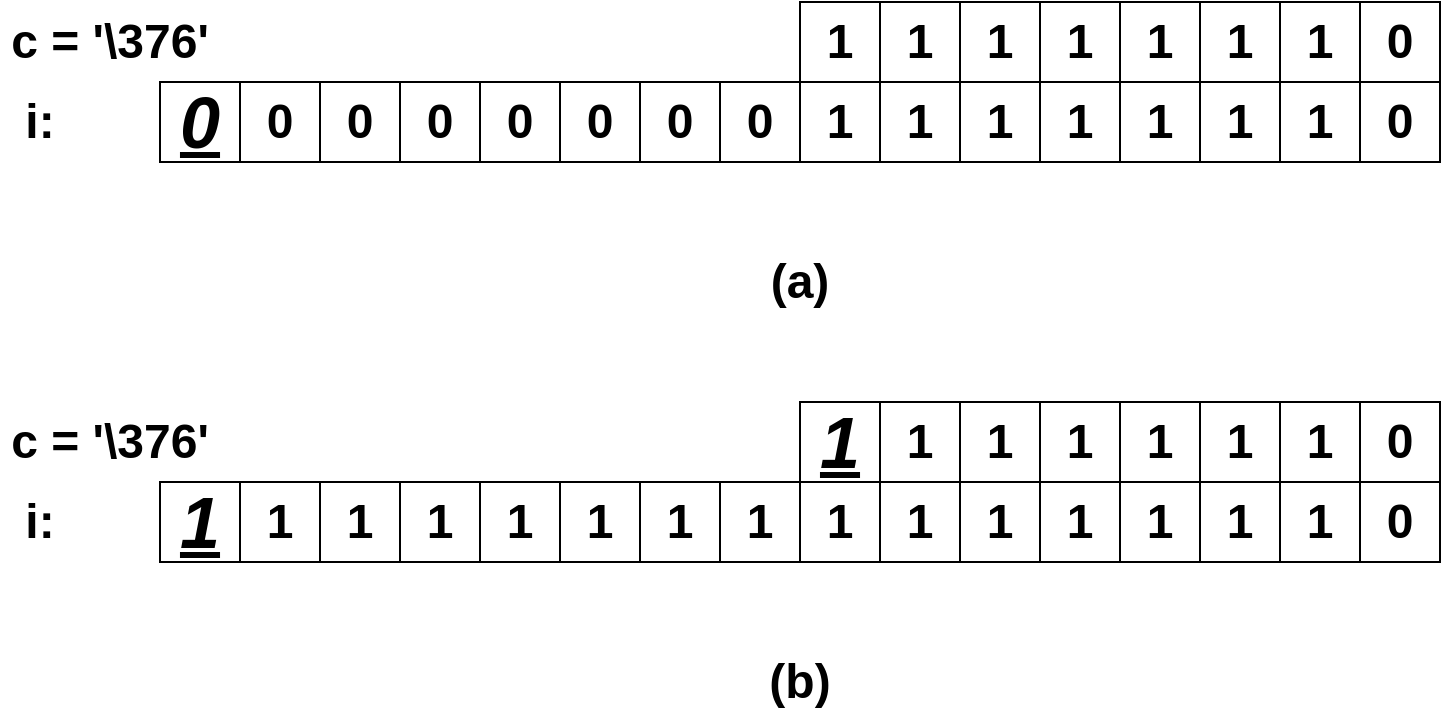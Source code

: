 <mxfile version="14.5.1" type="device"><diagram id="7WjsIM7V5-vS3uBqJUxc" name="第 1 页"><mxGraphModel dx="1106" dy="852" grid="1" gridSize="10" guides="1" tooltips="1" connect="1" arrows="1" fold="1" page="1" pageScale="1" pageWidth="827" pageHeight="1169" math="0" shadow="0"><root><mxCell id="0"/><mxCell id="1" parent="0"/><mxCell id="JclTzpJrSyRr3JP9m60e-9" value="&lt;font style=&quot;font-size: 24px&quot;&gt;&lt;b&gt;1&lt;/b&gt;&lt;/font&gt;" style="rounded=0;whiteSpace=wrap;html=1;" vertex="1" parent="1"><mxGeometry x="440" y="40" width="40" height="40" as="geometry"/></mxCell><mxCell id="JclTzpJrSyRr3JP9m60e-25" value="&lt;font style=&quot;font-size: 24px&quot;&gt;&lt;b&gt;i:&lt;/b&gt;&lt;/font&gt;" style="text;html=1;strokeColor=none;fillColor=none;align=center;verticalAlign=middle;whiteSpace=wrap;rounded=0;" vertex="1" parent="1"><mxGeometry x="40" y="80" width="40" height="40" as="geometry"/></mxCell><mxCell id="JclTzpJrSyRr3JP9m60e-26" value="&lt;font style=&quot;font-size: 24px&quot;&gt;&lt;b&gt;c = '\376'&lt;/b&gt;&lt;/font&gt;" style="text;html=1;strokeColor=none;fillColor=none;align=center;verticalAlign=middle;whiteSpace=wrap;rounded=0;" vertex="1" parent="1"><mxGeometry x="40" y="40" width="110" height="40" as="geometry"/></mxCell><mxCell id="JclTzpJrSyRr3JP9m60e-27" value="&lt;font style=&quot;font-size: 24px&quot;&gt;&lt;b&gt;1&lt;/b&gt;&lt;/font&gt;" style="rounded=0;whiteSpace=wrap;html=1;" vertex="1" parent="1"><mxGeometry x="480" y="40" width="40" height="40" as="geometry"/></mxCell><mxCell id="JclTzpJrSyRr3JP9m60e-28" value="&lt;font style=&quot;font-size: 24px&quot;&gt;&lt;b&gt;1&lt;/b&gt;&lt;/font&gt;" style="rounded=0;whiteSpace=wrap;html=1;" vertex="1" parent="1"><mxGeometry x="520" y="40" width="40" height="40" as="geometry"/></mxCell><mxCell id="JclTzpJrSyRr3JP9m60e-29" value="&lt;font style=&quot;font-size: 24px&quot;&gt;&lt;b&gt;1&lt;/b&gt;&lt;/font&gt;" style="rounded=0;whiteSpace=wrap;html=1;" vertex="1" parent="1"><mxGeometry x="560" y="40" width="40" height="40" as="geometry"/></mxCell><mxCell id="JclTzpJrSyRr3JP9m60e-30" value="&lt;font style=&quot;font-size: 24px&quot;&gt;&lt;b&gt;1&lt;/b&gt;&lt;/font&gt;" style="rounded=0;whiteSpace=wrap;html=1;" vertex="1" parent="1"><mxGeometry x="600" y="40" width="40" height="40" as="geometry"/></mxCell><mxCell id="JclTzpJrSyRr3JP9m60e-31" value="&lt;font style=&quot;font-size: 24px&quot;&gt;&lt;b&gt;1&lt;/b&gt;&lt;/font&gt;" style="rounded=0;whiteSpace=wrap;html=1;" vertex="1" parent="1"><mxGeometry x="640" y="40" width="40" height="40" as="geometry"/></mxCell><mxCell id="JclTzpJrSyRr3JP9m60e-32" value="&lt;font style=&quot;font-size: 24px&quot;&gt;&lt;b&gt;1&lt;/b&gt;&lt;/font&gt;" style="rounded=0;whiteSpace=wrap;html=1;" vertex="1" parent="1"><mxGeometry x="680" y="40" width="40" height="40" as="geometry"/></mxCell><mxCell id="JclTzpJrSyRr3JP9m60e-33" value="&lt;font style=&quot;font-size: 24px&quot;&gt;&lt;b&gt;0&lt;/b&gt;&lt;/font&gt;" style="rounded=0;whiteSpace=wrap;html=1;" vertex="1" parent="1"><mxGeometry x="720" y="40" width="40" height="40" as="geometry"/></mxCell><mxCell id="JclTzpJrSyRr3JP9m60e-34" value="&lt;font style=&quot;font-size: 24px&quot;&gt;&lt;b&gt;1&lt;/b&gt;&lt;/font&gt;" style="rounded=0;whiteSpace=wrap;html=1;" vertex="1" parent="1"><mxGeometry x="440" y="80" width="40" height="40" as="geometry"/></mxCell><mxCell id="JclTzpJrSyRr3JP9m60e-35" value="&lt;font style=&quot;font-size: 24px&quot;&gt;&lt;b&gt;1&lt;/b&gt;&lt;/font&gt;" style="rounded=0;whiteSpace=wrap;html=1;" vertex="1" parent="1"><mxGeometry x="480" y="80" width="40" height="40" as="geometry"/></mxCell><mxCell id="JclTzpJrSyRr3JP9m60e-36" value="&lt;font style=&quot;font-size: 24px&quot;&gt;&lt;b&gt;1&lt;/b&gt;&lt;/font&gt;" style="rounded=0;whiteSpace=wrap;html=1;" vertex="1" parent="1"><mxGeometry x="520" y="80" width="40" height="40" as="geometry"/></mxCell><mxCell id="JclTzpJrSyRr3JP9m60e-37" value="&lt;font style=&quot;font-size: 24px&quot;&gt;&lt;b&gt;1&lt;/b&gt;&lt;/font&gt;" style="rounded=0;whiteSpace=wrap;html=1;" vertex="1" parent="1"><mxGeometry x="560" y="80" width="40" height="40" as="geometry"/></mxCell><mxCell id="JclTzpJrSyRr3JP9m60e-38" value="&lt;font style=&quot;font-size: 24px&quot;&gt;&lt;b&gt;1&lt;/b&gt;&lt;/font&gt;" style="rounded=0;whiteSpace=wrap;html=1;" vertex="1" parent="1"><mxGeometry x="600" y="80" width="40" height="40" as="geometry"/></mxCell><mxCell id="JclTzpJrSyRr3JP9m60e-39" value="&lt;font style=&quot;font-size: 24px&quot;&gt;&lt;b&gt;1&lt;/b&gt;&lt;/font&gt;" style="rounded=0;whiteSpace=wrap;html=1;" vertex="1" parent="1"><mxGeometry x="640" y="80" width="40" height="40" as="geometry"/></mxCell><mxCell id="JclTzpJrSyRr3JP9m60e-40" value="&lt;font style=&quot;font-size: 24px&quot;&gt;&lt;b&gt;1&lt;/b&gt;&lt;/font&gt;" style="rounded=0;whiteSpace=wrap;html=1;" vertex="1" parent="1"><mxGeometry x="680" y="80" width="40" height="40" as="geometry"/></mxCell><mxCell id="JclTzpJrSyRr3JP9m60e-41" value="&lt;font style=&quot;font-size: 24px&quot;&gt;&lt;b&gt;0&lt;/b&gt;&lt;/font&gt;" style="rounded=0;whiteSpace=wrap;html=1;" vertex="1" parent="1"><mxGeometry x="720" y="80" width="40" height="40" as="geometry"/></mxCell><mxCell id="JclTzpJrSyRr3JP9m60e-42" value="&lt;font style=&quot;font-size: 36px&quot;&gt;&lt;b&gt;&lt;u&gt;&lt;i&gt;0&lt;/i&gt;&lt;/u&gt;&lt;/b&gt;&lt;/font&gt;" style="rounded=0;whiteSpace=wrap;html=1;" vertex="1" parent="1"><mxGeometry x="120" y="80" width="40" height="40" as="geometry"/></mxCell><mxCell id="JclTzpJrSyRr3JP9m60e-43" value="&lt;font style=&quot;font-size: 24px&quot;&gt;&lt;b&gt;0&lt;/b&gt;&lt;/font&gt;" style="rounded=0;whiteSpace=wrap;html=1;" vertex="1" parent="1"><mxGeometry x="160" y="80" width="40" height="40" as="geometry"/></mxCell><mxCell id="JclTzpJrSyRr3JP9m60e-44" value="&lt;font style=&quot;font-size: 24px&quot;&gt;&lt;b&gt;0&lt;/b&gt;&lt;/font&gt;" style="rounded=0;whiteSpace=wrap;html=1;" vertex="1" parent="1"><mxGeometry x="200" y="80" width="40" height="40" as="geometry"/></mxCell><mxCell id="JclTzpJrSyRr3JP9m60e-45" value="&lt;font style=&quot;font-size: 24px&quot;&gt;&lt;b&gt;0&lt;/b&gt;&lt;/font&gt;" style="rounded=0;whiteSpace=wrap;html=1;" vertex="1" parent="1"><mxGeometry x="240" y="80" width="40" height="40" as="geometry"/></mxCell><mxCell id="JclTzpJrSyRr3JP9m60e-46" value="&lt;font style=&quot;font-size: 24px&quot;&gt;&lt;b&gt;0&lt;/b&gt;&lt;/font&gt;" style="rounded=0;whiteSpace=wrap;html=1;" vertex="1" parent="1"><mxGeometry x="280" y="80" width="40" height="40" as="geometry"/></mxCell><mxCell id="JclTzpJrSyRr3JP9m60e-47" value="&lt;font style=&quot;font-size: 24px&quot;&gt;&lt;b&gt;0&lt;/b&gt;&lt;/font&gt;" style="rounded=0;whiteSpace=wrap;html=1;" vertex="1" parent="1"><mxGeometry x="320" y="80" width="40" height="40" as="geometry"/></mxCell><mxCell id="JclTzpJrSyRr3JP9m60e-48" value="&lt;font style=&quot;font-size: 24px&quot;&gt;&lt;b&gt;0&lt;/b&gt;&lt;/font&gt;" style="rounded=0;whiteSpace=wrap;html=1;" vertex="1" parent="1"><mxGeometry x="360" y="80" width="40" height="40" as="geometry"/></mxCell><mxCell id="JclTzpJrSyRr3JP9m60e-49" value="&lt;font style=&quot;font-size: 24px&quot;&gt;&lt;b&gt;0&lt;/b&gt;&lt;/font&gt;" style="rounded=0;whiteSpace=wrap;html=1;" vertex="1" parent="1"><mxGeometry x="400" y="80" width="40" height="40" as="geometry"/></mxCell><mxCell id="JclTzpJrSyRr3JP9m60e-50" value="&lt;font style=&quot;font-size: 24px&quot;&gt;&lt;b&gt;(a)&lt;/b&gt;&lt;/font&gt;" style="text;html=1;strokeColor=none;fillColor=none;align=center;verticalAlign=middle;whiteSpace=wrap;rounded=0;" vertex="1" parent="1"><mxGeometry x="420" y="160" width="40" height="40" as="geometry"/></mxCell><mxCell id="JclTzpJrSyRr3JP9m60e-51" value="&lt;font style=&quot;font-size: 36px&quot;&gt;&lt;b&gt;&lt;i&gt;&lt;u&gt;1&lt;/u&gt;&lt;/i&gt;&lt;/b&gt;&lt;/font&gt;" style="rounded=0;whiteSpace=wrap;html=1;" vertex="1" parent="1"><mxGeometry x="440" y="240" width="40" height="40" as="geometry"/></mxCell><mxCell id="JclTzpJrSyRr3JP9m60e-52" value="&lt;font style=&quot;font-size: 24px&quot;&gt;&lt;b&gt;i:&lt;/b&gt;&lt;/font&gt;" style="text;html=1;strokeColor=none;fillColor=none;align=center;verticalAlign=middle;whiteSpace=wrap;rounded=0;" vertex="1" parent="1"><mxGeometry x="40" y="280" width="40" height="40" as="geometry"/></mxCell><mxCell id="JclTzpJrSyRr3JP9m60e-53" value="&lt;font style=&quot;font-size: 24px&quot;&gt;&lt;b&gt;c = '\376'&lt;/b&gt;&lt;/font&gt;" style="text;html=1;strokeColor=none;fillColor=none;align=center;verticalAlign=middle;whiteSpace=wrap;rounded=0;" vertex="1" parent="1"><mxGeometry x="40" y="240" width="110" height="40" as="geometry"/></mxCell><mxCell id="JclTzpJrSyRr3JP9m60e-54" value="&lt;font style=&quot;font-size: 24px&quot;&gt;&lt;b&gt;1&lt;/b&gt;&lt;/font&gt;" style="rounded=0;whiteSpace=wrap;html=1;" vertex="1" parent="1"><mxGeometry x="480" y="240" width="40" height="40" as="geometry"/></mxCell><mxCell id="JclTzpJrSyRr3JP9m60e-55" value="&lt;font style=&quot;font-size: 24px&quot;&gt;&lt;b&gt;1&lt;/b&gt;&lt;/font&gt;" style="rounded=0;whiteSpace=wrap;html=1;" vertex="1" parent="1"><mxGeometry x="520" y="240" width="40" height="40" as="geometry"/></mxCell><mxCell id="JclTzpJrSyRr3JP9m60e-56" value="&lt;font style=&quot;font-size: 24px&quot;&gt;&lt;b&gt;1&lt;/b&gt;&lt;/font&gt;" style="rounded=0;whiteSpace=wrap;html=1;" vertex="1" parent="1"><mxGeometry x="560" y="240" width="40" height="40" as="geometry"/></mxCell><mxCell id="JclTzpJrSyRr3JP9m60e-57" value="&lt;font style=&quot;font-size: 24px&quot;&gt;&lt;b&gt;1&lt;/b&gt;&lt;/font&gt;" style="rounded=0;whiteSpace=wrap;html=1;" vertex="1" parent="1"><mxGeometry x="600" y="240" width="40" height="40" as="geometry"/></mxCell><mxCell id="JclTzpJrSyRr3JP9m60e-58" value="&lt;font style=&quot;font-size: 24px&quot;&gt;&lt;b&gt;1&lt;/b&gt;&lt;/font&gt;" style="rounded=0;whiteSpace=wrap;html=1;" vertex="1" parent="1"><mxGeometry x="640" y="240" width="40" height="40" as="geometry"/></mxCell><mxCell id="JclTzpJrSyRr3JP9m60e-59" value="&lt;font style=&quot;font-size: 24px&quot;&gt;&lt;b&gt;1&lt;/b&gt;&lt;/font&gt;" style="rounded=0;whiteSpace=wrap;html=1;" vertex="1" parent="1"><mxGeometry x="680" y="240" width="40" height="40" as="geometry"/></mxCell><mxCell id="JclTzpJrSyRr3JP9m60e-60" value="&lt;font style=&quot;font-size: 24px&quot;&gt;&lt;b&gt;0&lt;/b&gt;&lt;/font&gt;" style="rounded=0;whiteSpace=wrap;html=1;" vertex="1" parent="1"><mxGeometry x="720" y="240" width="40" height="40" as="geometry"/></mxCell><mxCell id="JclTzpJrSyRr3JP9m60e-61" value="&lt;font style=&quot;font-size: 24px&quot;&gt;&lt;b&gt;1&lt;/b&gt;&lt;/font&gt;" style="rounded=0;whiteSpace=wrap;html=1;" vertex="1" parent="1"><mxGeometry x="440" y="280" width="40" height="40" as="geometry"/></mxCell><mxCell id="JclTzpJrSyRr3JP9m60e-62" value="&lt;font style=&quot;font-size: 24px&quot;&gt;&lt;b&gt;1&lt;/b&gt;&lt;/font&gt;" style="rounded=0;whiteSpace=wrap;html=1;" vertex="1" parent="1"><mxGeometry x="480" y="280" width="40" height="40" as="geometry"/></mxCell><mxCell id="JclTzpJrSyRr3JP9m60e-63" value="&lt;font style=&quot;font-size: 24px&quot;&gt;&lt;b&gt;1&lt;/b&gt;&lt;/font&gt;" style="rounded=0;whiteSpace=wrap;html=1;" vertex="1" parent="1"><mxGeometry x="520" y="280" width="40" height="40" as="geometry"/></mxCell><mxCell id="JclTzpJrSyRr3JP9m60e-64" value="&lt;font style=&quot;font-size: 24px&quot;&gt;&lt;b&gt;1&lt;/b&gt;&lt;/font&gt;" style="rounded=0;whiteSpace=wrap;html=1;" vertex="1" parent="1"><mxGeometry x="560" y="280" width="40" height="40" as="geometry"/></mxCell><mxCell id="JclTzpJrSyRr3JP9m60e-65" value="&lt;font style=&quot;font-size: 24px&quot;&gt;&lt;b&gt;1&lt;/b&gt;&lt;/font&gt;" style="rounded=0;whiteSpace=wrap;html=1;" vertex="1" parent="1"><mxGeometry x="600" y="280" width="40" height="40" as="geometry"/></mxCell><mxCell id="JclTzpJrSyRr3JP9m60e-66" value="&lt;font style=&quot;font-size: 24px&quot;&gt;&lt;b&gt;1&lt;/b&gt;&lt;/font&gt;" style="rounded=0;whiteSpace=wrap;html=1;" vertex="1" parent="1"><mxGeometry x="640" y="280" width="40" height="40" as="geometry"/></mxCell><mxCell id="JclTzpJrSyRr3JP9m60e-67" value="&lt;font style=&quot;font-size: 24px&quot;&gt;&lt;b&gt;1&lt;/b&gt;&lt;/font&gt;" style="rounded=0;whiteSpace=wrap;html=1;" vertex="1" parent="1"><mxGeometry x="680" y="280" width="40" height="40" as="geometry"/></mxCell><mxCell id="JclTzpJrSyRr3JP9m60e-68" value="&lt;font style=&quot;font-size: 24px&quot;&gt;&lt;b&gt;0&lt;/b&gt;&lt;/font&gt;" style="rounded=0;whiteSpace=wrap;html=1;" vertex="1" parent="1"><mxGeometry x="720" y="280" width="40" height="40" as="geometry"/></mxCell><mxCell id="JclTzpJrSyRr3JP9m60e-69" value="&lt;font style=&quot;font-size: 36px&quot;&gt;&lt;b&gt;&lt;u&gt;&lt;i&gt;1&lt;/i&gt;&lt;/u&gt;&lt;/b&gt;&lt;/font&gt;" style="rounded=0;whiteSpace=wrap;html=1;" vertex="1" parent="1"><mxGeometry x="120" y="280" width="40" height="40" as="geometry"/></mxCell><mxCell id="JclTzpJrSyRr3JP9m60e-70" value="&lt;font style=&quot;font-size: 24px&quot;&gt;&lt;b&gt;1&lt;/b&gt;&lt;/font&gt;" style="rounded=0;whiteSpace=wrap;html=1;" vertex="1" parent="1"><mxGeometry x="160" y="280" width="40" height="40" as="geometry"/></mxCell><mxCell id="JclTzpJrSyRr3JP9m60e-71" value="&lt;font style=&quot;font-size: 24px&quot;&gt;&lt;b&gt;1&lt;/b&gt;&lt;/font&gt;" style="rounded=0;whiteSpace=wrap;html=1;" vertex="1" parent="1"><mxGeometry x="200" y="280" width="40" height="40" as="geometry"/></mxCell><mxCell id="JclTzpJrSyRr3JP9m60e-72" value="&lt;font style=&quot;font-size: 24px&quot;&gt;&lt;b&gt;1&lt;/b&gt;&lt;/font&gt;" style="rounded=0;whiteSpace=wrap;html=1;" vertex="1" parent="1"><mxGeometry x="240" y="280" width="40" height="40" as="geometry"/></mxCell><mxCell id="JclTzpJrSyRr3JP9m60e-73" value="&lt;font style=&quot;font-size: 24px&quot;&gt;&lt;b&gt;1&lt;/b&gt;&lt;/font&gt;" style="rounded=0;whiteSpace=wrap;html=1;" vertex="1" parent="1"><mxGeometry x="280" y="280" width="40" height="40" as="geometry"/></mxCell><mxCell id="JclTzpJrSyRr3JP9m60e-74" value="&lt;font style=&quot;font-size: 24px&quot;&gt;&lt;b&gt;1&lt;/b&gt;&lt;/font&gt;" style="rounded=0;whiteSpace=wrap;html=1;" vertex="1" parent="1"><mxGeometry x="320" y="280" width="40" height="40" as="geometry"/></mxCell><mxCell id="JclTzpJrSyRr3JP9m60e-75" value="&lt;font style=&quot;font-size: 24px&quot;&gt;&lt;b&gt;1&lt;/b&gt;&lt;/font&gt;" style="rounded=0;whiteSpace=wrap;html=1;" vertex="1" parent="1"><mxGeometry x="360" y="280" width="40" height="40" as="geometry"/></mxCell><mxCell id="JclTzpJrSyRr3JP9m60e-76" value="&lt;font style=&quot;font-size: 24px&quot;&gt;&lt;b&gt;1&lt;/b&gt;&lt;/font&gt;" style="rounded=0;whiteSpace=wrap;html=1;" vertex="1" parent="1"><mxGeometry x="400" y="280" width="40" height="40" as="geometry"/></mxCell><mxCell id="JclTzpJrSyRr3JP9m60e-77" value="&lt;font style=&quot;font-size: 24px&quot;&gt;&lt;b&gt;(b)&lt;/b&gt;&lt;/font&gt;" style="text;html=1;strokeColor=none;fillColor=none;align=center;verticalAlign=middle;whiteSpace=wrap;rounded=0;" vertex="1" parent="1"><mxGeometry x="420" y="360" width="40" height="40" as="geometry"/></mxCell></root></mxGraphModel></diagram></mxfile>